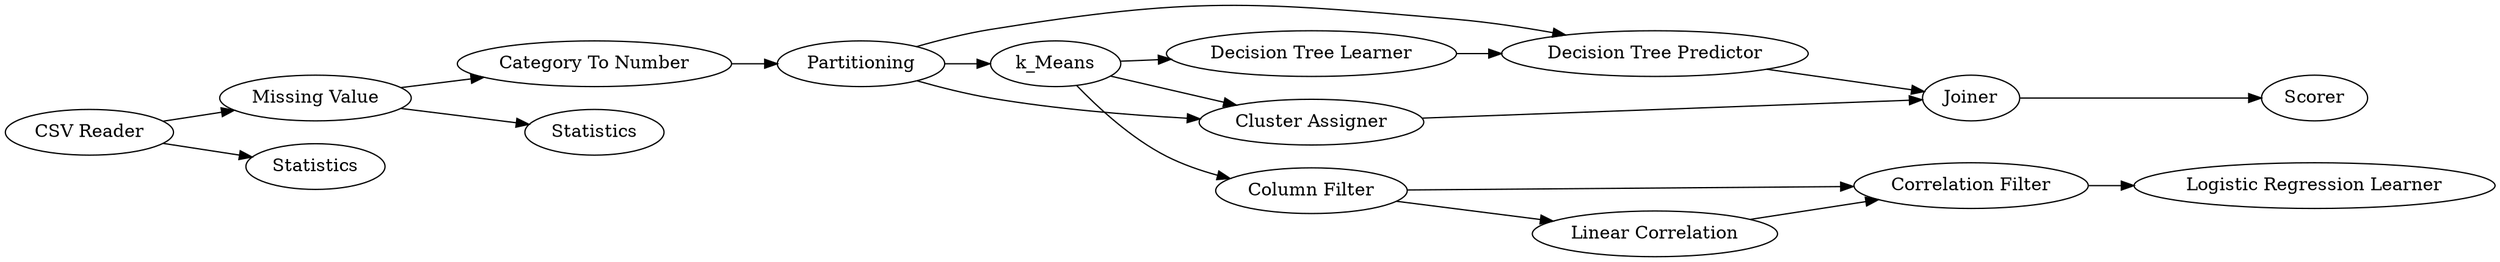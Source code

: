 digraph {
	"-4499044946984325759_14" [label=Scorer]
	"-4499044946984325759_19" [label="Correlation Filter"]
	"-4499044946984325759_11" [label="Decision Tree Predictor"]
	"-4499044946984325759_2" [label="Missing Value"]
	"-4499044946984325759_6" [label=Partitioning]
	"-4499044946984325759_5" [label=Statistics]
	"-4499044946984325759_18" [label="Linear Correlation"]
	"-4499044946984325759_13" [label=Joiner]
	"-4499044946984325759_3" [label="Category To Number"]
	"-4499044946984325759_1" [label="CSV Reader"]
	"-4499044946984325759_12" [label="Cluster Assigner"]
	"-4499044946984325759_8" [label=k_Means]
	"-4499044946984325759_17" [label="Column Filter"]
	"-4499044946984325759_9" [label="Logistic Regression Learner"]
	"-4499044946984325759_4" [label=Statistics]
	"-4499044946984325759_10" [label="Decision Tree Learner"]
	"-4499044946984325759_2" -> "-4499044946984325759_3"
	"-4499044946984325759_3" -> "-4499044946984325759_6"
	"-4499044946984325759_6" -> "-4499044946984325759_11"
	"-4499044946984325759_10" -> "-4499044946984325759_11"
	"-4499044946984325759_17" -> "-4499044946984325759_19"
	"-4499044946984325759_8" -> "-4499044946984325759_10"
	"-4499044946984325759_1" -> "-4499044946984325759_2"
	"-4499044946984325759_13" -> "-4499044946984325759_14"
	"-4499044946984325759_19" -> "-4499044946984325759_9"
	"-4499044946984325759_6" -> "-4499044946984325759_12"
	"-4499044946984325759_18" -> "-4499044946984325759_19"
	"-4499044946984325759_12" -> "-4499044946984325759_13"
	"-4499044946984325759_8" -> "-4499044946984325759_17"
	"-4499044946984325759_2" -> "-4499044946984325759_5"
	"-4499044946984325759_8" -> "-4499044946984325759_12"
	"-4499044946984325759_1" -> "-4499044946984325759_4"
	"-4499044946984325759_11" -> "-4499044946984325759_13"
	"-4499044946984325759_17" -> "-4499044946984325759_18"
	"-4499044946984325759_6" -> "-4499044946984325759_8"
	rankdir=LR
}
